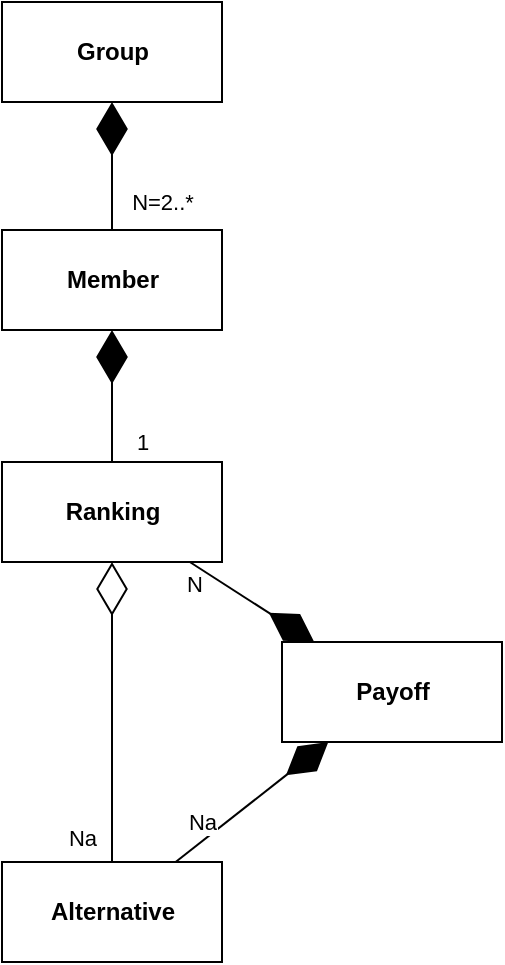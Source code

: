 <mxfile version="13.7.9" type="device"><diagram id="J-syACEyf8xNMif-9IVo" name="Page-1"><mxGraphModel dx="652" dy="656" grid="1" gridSize="10" guides="1" tooltips="1" connect="1" arrows="1" fold="1" page="1" pageScale="1" pageWidth="1169" pageHeight="827" math="0" shadow="0"><root><mxCell id="0"/><mxCell id="1" parent="0"/><mxCell id="W4SZN8N0RhU0IedncN9q-2" value="&lt;b&gt;Member&lt;/b&gt;" style="html=1;" parent="1" vertex="1"><mxGeometry x="370" y="364" width="110" height="50" as="geometry"/></mxCell><mxCell id="W4SZN8N0RhU0IedncN9q-11" value="Na" style="edgeStyle=none;orthogonalLoop=1;jettySize=auto;html=1;endArrow=diamondThin;endFill=0;endSize=24;" parent="1" source="W4SZN8N0RhU0IedncN9q-3" target="W4SZN8N0RhU0IedncN9q-5" edge="1"><mxGeometry x="-0.833" y="15" relative="1" as="geometry"><mxPoint as="offset"/></mxGeometry></mxCell><mxCell id="W4SZN8N0RhU0IedncN9q-15" value="Na" style="edgeStyle=none;orthogonalLoop=1;jettySize=auto;html=1;endArrow=diamondThin;endFill=1;endSize=24;" parent="1" source="W4SZN8N0RhU0IedncN9q-3" target="W4SZN8N0RhU0IedncN9q-13" edge="1"><mxGeometry x="-0.532" y="8" relative="1" as="geometry"><mxPoint as="offset"/></mxGeometry></mxCell><mxCell id="W4SZN8N0RhU0IedncN9q-3" value="&lt;b&gt;Alternative&lt;/b&gt;" style="html=1;" parent="1" vertex="1"><mxGeometry x="370" y="680" width="110" height="50" as="geometry"/></mxCell><mxCell id="W4SZN8N0RhU0IedncN9q-4" value="&lt;b&gt;Group&lt;/b&gt;" style="html=1;" parent="1" vertex="1"><mxGeometry x="370" y="250" width="110" height="50" as="geometry"/></mxCell><mxCell id="W4SZN8N0RhU0IedncN9q-8" value="1" style="edgeStyle=none;orthogonalLoop=1;jettySize=auto;html=1;endArrow=diamondThin;endFill=1;endSize=24;" parent="1" source="W4SZN8N0RhU0IedncN9q-5" target="W4SZN8N0RhU0IedncN9q-2" edge="1"><mxGeometry x="-0.697" y="-15" relative="1" as="geometry"><mxPoint as="offset"/></mxGeometry></mxCell><mxCell id="W4SZN8N0RhU0IedncN9q-14" value="N" style="edgeStyle=none;orthogonalLoop=1;jettySize=auto;html=1;endArrow=diamondThin;endFill=1;endSize=24;" parent="1" source="W4SZN8N0RhU0IedncN9q-5" target="W4SZN8N0RhU0IedncN9q-13" edge="1"><mxGeometry x="-0.788" y="-8" relative="1" as="geometry"><mxPoint as="offset"/></mxGeometry></mxCell><mxCell id="W4SZN8N0RhU0IedncN9q-5" value="&lt;b&gt;Ranking&lt;/b&gt;" style="html=1;" parent="1" vertex="1"><mxGeometry x="370" y="480" width="110" height="50" as="geometry"/></mxCell><mxCell id="W4SZN8N0RhU0IedncN9q-6" value="N=2..*" style="endArrow=diamondThin;endFill=1;endSize=24;html=1;" parent="1" source="W4SZN8N0RhU0IedncN9q-2" target="W4SZN8N0RhU0IedncN9q-4" edge="1"><mxGeometry x="-0.562" y="-25" width="160" relative="1" as="geometry"><mxPoint x="500" y="410" as="sourcePoint"/><mxPoint x="660" y="410" as="targetPoint"/><mxPoint as="offset"/></mxGeometry></mxCell><mxCell id="W4SZN8N0RhU0IedncN9q-13" value="&lt;b&gt;Payoff&lt;/b&gt;" style="html=1;" parent="1" vertex="1"><mxGeometry x="510" y="570" width="110" height="50" as="geometry"/></mxCell></root></mxGraphModel></diagram></mxfile>